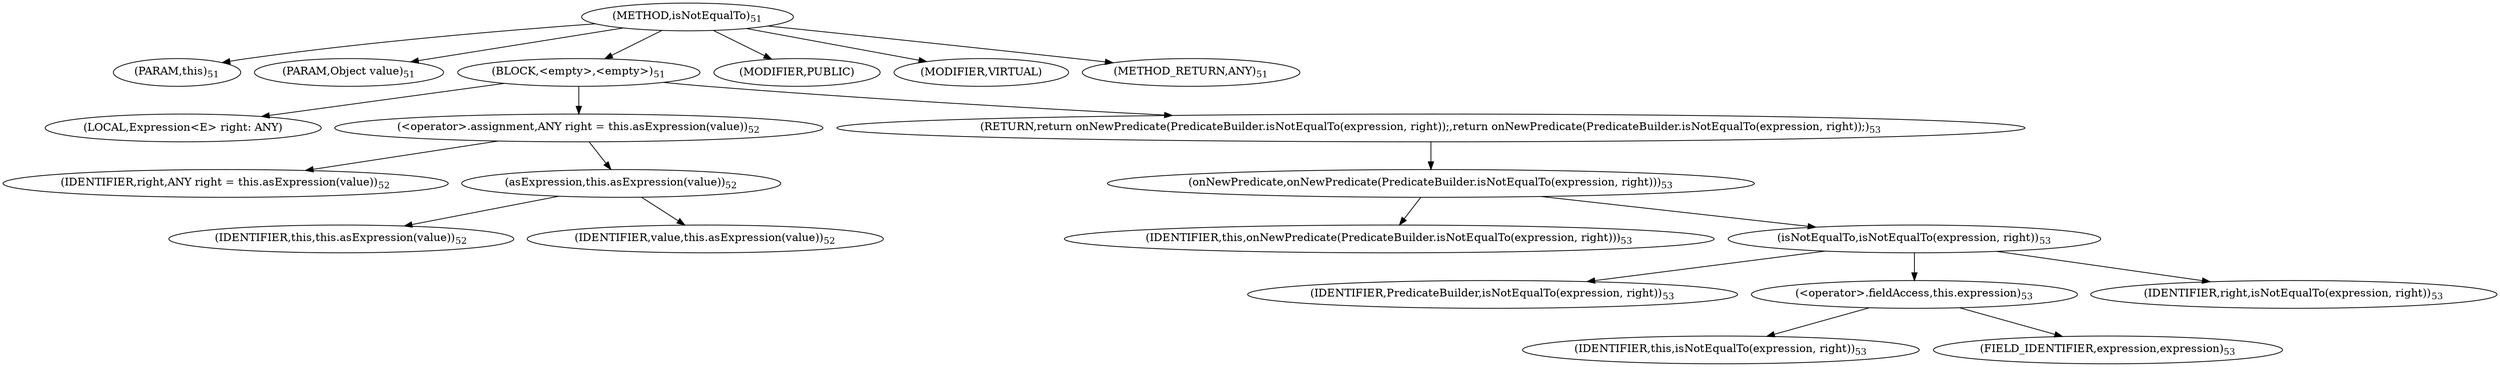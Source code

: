 digraph "isNotEqualTo" {  
"126" [label = <(METHOD,isNotEqualTo)<SUB>51</SUB>> ]
"6" [label = <(PARAM,this)<SUB>51</SUB>> ]
"127" [label = <(PARAM,Object value)<SUB>51</SUB>> ]
"128" [label = <(BLOCK,&lt;empty&gt;,&lt;empty&gt;)<SUB>51</SUB>> ]
"129" [label = <(LOCAL,Expression&lt;E&gt; right: ANY)> ]
"130" [label = <(&lt;operator&gt;.assignment,ANY right = this.asExpression(value))<SUB>52</SUB>> ]
"131" [label = <(IDENTIFIER,right,ANY right = this.asExpression(value))<SUB>52</SUB>> ]
"132" [label = <(asExpression,this.asExpression(value))<SUB>52</SUB>> ]
"5" [label = <(IDENTIFIER,this,this.asExpression(value))<SUB>52</SUB>> ]
"133" [label = <(IDENTIFIER,value,this.asExpression(value))<SUB>52</SUB>> ]
"134" [label = <(RETURN,return onNewPredicate(PredicateBuilder.isNotEqualTo(expression, right));,return onNewPredicate(PredicateBuilder.isNotEqualTo(expression, right));)<SUB>53</SUB>> ]
"135" [label = <(onNewPredicate,onNewPredicate(PredicateBuilder.isNotEqualTo(expression, right)))<SUB>53</SUB>> ]
"7" [label = <(IDENTIFIER,this,onNewPredicate(PredicateBuilder.isNotEqualTo(expression, right)))<SUB>53</SUB>> ]
"136" [label = <(isNotEqualTo,isNotEqualTo(expression, right))<SUB>53</SUB>> ]
"137" [label = <(IDENTIFIER,PredicateBuilder,isNotEqualTo(expression, right))<SUB>53</SUB>> ]
"138" [label = <(&lt;operator&gt;.fieldAccess,this.expression)<SUB>53</SUB>> ]
"139" [label = <(IDENTIFIER,this,isNotEqualTo(expression, right))<SUB>53</SUB>> ]
"140" [label = <(FIELD_IDENTIFIER,expression,expression)<SUB>53</SUB>> ]
"141" [label = <(IDENTIFIER,right,isNotEqualTo(expression, right))<SUB>53</SUB>> ]
"142" [label = <(MODIFIER,PUBLIC)> ]
"143" [label = <(MODIFIER,VIRTUAL)> ]
"144" [label = <(METHOD_RETURN,ANY)<SUB>51</SUB>> ]
  "126" -> "6" 
  "126" -> "127" 
  "126" -> "128" 
  "126" -> "142" 
  "126" -> "143" 
  "126" -> "144" 
  "128" -> "129" 
  "128" -> "130" 
  "128" -> "134" 
  "130" -> "131" 
  "130" -> "132" 
  "132" -> "5" 
  "132" -> "133" 
  "134" -> "135" 
  "135" -> "7" 
  "135" -> "136" 
  "136" -> "137" 
  "136" -> "138" 
  "136" -> "141" 
  "138" -> "139" 
  "138" -> "140" 
}
